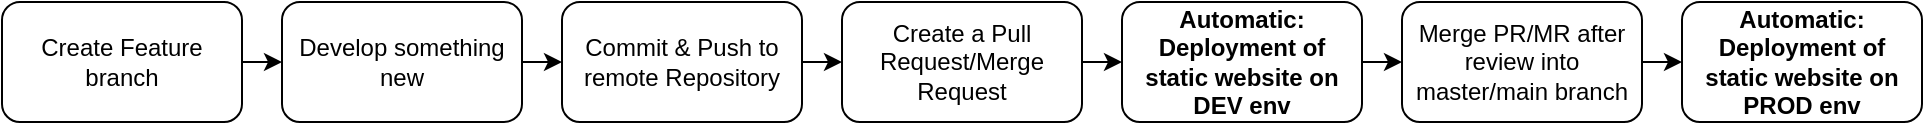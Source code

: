 <mxfile version="15.0.6" type="device"><diagram id="MxQNKuUDqyctrAP2NWgM" name="Page-1"><mxGraphModel dx="1273" dy="606" grid="1" gridSize="10" guides="1" tooltips="1" connect="1" arrows="1" fold="1" page="1" pageScale="1" pageWidth="827" pageHeight="1169" math="0" shadow="0"><root><mxCell id="0"/><mxCell id="1" parent="0"/><mxCell id="49pLusqkGEjr2QK6CnbB-2" value="" style="endArrow=classic;html=1;exitX=1;exitY=0.5;exitDx=0;exitDy=0;entryX=0;entryY=0.5;entryDx=0;entryDy=0;" edge="1" parent="1" source="49pLusqkGEjr2QK6CnbB-5" target="49pLusqkGEjr2QK6CnbB-6"><mxGeometry width="50" height="50" relative="1" as="geometry"><mxPoint x="140" y="180" as="sourcePoint"/><mxPoint x="200" y="170" as="targetPoint"/></mxGeometry></mxCell><mxCell id="49pLusqkGEjr2QK6CnbB-5" value="Create Feature branch" style="rounded=1;whiteSpace=wrap;html=1;" vertex="1" parent="1"><mxGeometry x="20" y="140" width="120" height="60" as="geometry"/></mxCell><mxCell id="49pLusqkGEjr2QK6CnbB-6" value="Develop something new" style="rounded=1;whiteSpace=wrap;html=1;" vertex="1" parent="1"><mxGeometry x="160" y="140" width="120" height="60" as="geometry"/></mxCell><mxCell id="49pLusqkGEjr2QK6CnbB-7" value="" style="endArrow=classic;html=1;exitX=1;exitY=0.5;exitDx=0;exitDy=0;entryX=0;entryY=0.5;entryDx=0;entryDy=0;" edge="1" parent="1" source="49pLusqkGEjr2QK6CnbB-6" target="49pLusqkGEjr2QK6CnbB-8"><mxGeometry width="50" height="50" relative="1" as="geometry"><mxPoint x="314" y="169.5" as="sourcePoint"/><mxPoint x="340" y="170" as="targetPoint"/></mxGeometry></mxCell><mxCell id="49pLusqkGEjr2QK6CnbB-8" value="Commit &amp;amp; Push to remote Repository" style="rounded=1;whiteSpace=wrap;html=1;" vertex="1" parent="1"><mxGeometry x="300" y="140" width="120" height="60" as="geometry"/></mxCell><mxCell id="49pLusqkGEjr2QK6CnbB-9" value="Automatic: Deployment of static website on DEV env" style="rounded=1;whiteSpace=wrap;html=1;fontStyle=1" vertex="1" parent="1"><mxGeometry x="580" y="140" width="120" height="60" as="geometry"/></mxCell><mxCell id="49pLusqkGEjr2QK6CnbB-17" value="" style="endArrow=classic;html=1;exitX=1;exitY=0.5;exitDx=0;exitDy=0;entryX=0;entryY=0.5;entryDx=0;entryDy=0;" edge="1" parent="1" source="49pLusqkGEjr2QK6CnbB-8" target="49pLusqkGEjr2QK6CnbB-18"><mxGeometry width="50" height="50" relative="1" as="geometry"><mxPoint x="450" y="230" as="sourcePoint"/><mxPoint x="470" y="170" as="targetPoint"/></mxGeometry></mxCell><mxCell id="49pLusqkGEjr2QK6CnbB-18" value="Create a Pull Request/Merge Request" style="rounded=1;whiteSpace=wrap;html=1;" vertex="1" parent="1"><mxGeometry x="440" y="140" width="120" height="60" as="geometry"/></mxCell><mxCell id="49pLusqkGEjr2QK6CnbB-20" value="Merge PR/MR after review into master/main branch" style="rounded=1;whiteSpace=wrap;html=1;fontStyle=0" vertex="1" parent="1"><mxGeometry x="720" y="140" width="120" height="60" as="geometry"/></mxCell><mxCell id="49pLusqkGEjr2QK6CnbB-22" value="" style="endArrow=classic;html=1;exitX=1;exitY=0.5;exitDx=0;exitDy=0;entryX=0;entryY=0.5;entryDx=0;entryDy=0;" edge="1" parent="1" source="49pLusqkGEjr2QK6CnbB-18" target="49pLusqkGEjr2QK6CnbB-9"><mxGeometry width="50" height="50" relative="1" as="geometry"><mxPoint x="730" y="200" as="sourcePoint"/><mxPoint x="790" y="200" as="targetPoint"/></mxGeometry></mxCell><mxCell id="49pLusqkGEjr2QK6CnbB-24" value="Automatic: Deployment of static website on PROD env" style="rounded=1;whiteSpace=wrap;html=1;fontStyle=1" vertex="1" parent="1"><mxGeometry x="860" y="140" width="120" height="60" as="geometry"/></mxCell><mxCell id="49pLusqkGEjr2QK6CnbB-25" value="" style="endArrow=classic;html=1;exitX=1;exitY=0.5;exitDx=0;exitDy=0;entryX=0;entryY=0.5;entryDx=0;entryDy=0;entryPerimeter=0;fontStyle=1" edge="1" parent="1" source="49pLusqkGEjr2QK6CnbB-9" target="49pLusqkGEjr2QK6CnbB-20"><mxGeometry width="50" height="50" relative="1" as="geometry"><mxPoint x="730" y="250" as="sourcePoint"/><mxPoint x="750" y="250" as="targetPoint"/></mxGeometry></mxCell><mxCell id="49pLusqkGEjr2QK6CnbB-26" value="" style="endArrow=classic;html=1;exitX=1;exitY=0.5;exitDx=0;exitDy=0;entryX=0;entryY=0.5;entryDx=0;entryDy=0;fontStyle=1" edge="1" parent="1" source="49pLusqkGEjr2QK6CnbB-20" target="49pLusqkGEjr2QK6CnbB-24"><mxGeometry width="50" height="50" relative="1" as="geometry"><mxPoint x="830" y="250" as="sourcePoint"/><mxPoint x="860" y="250" as="targetPoint"/></mxGeometry></mxCell></root></mxGraphModel></diagram></mxfile>